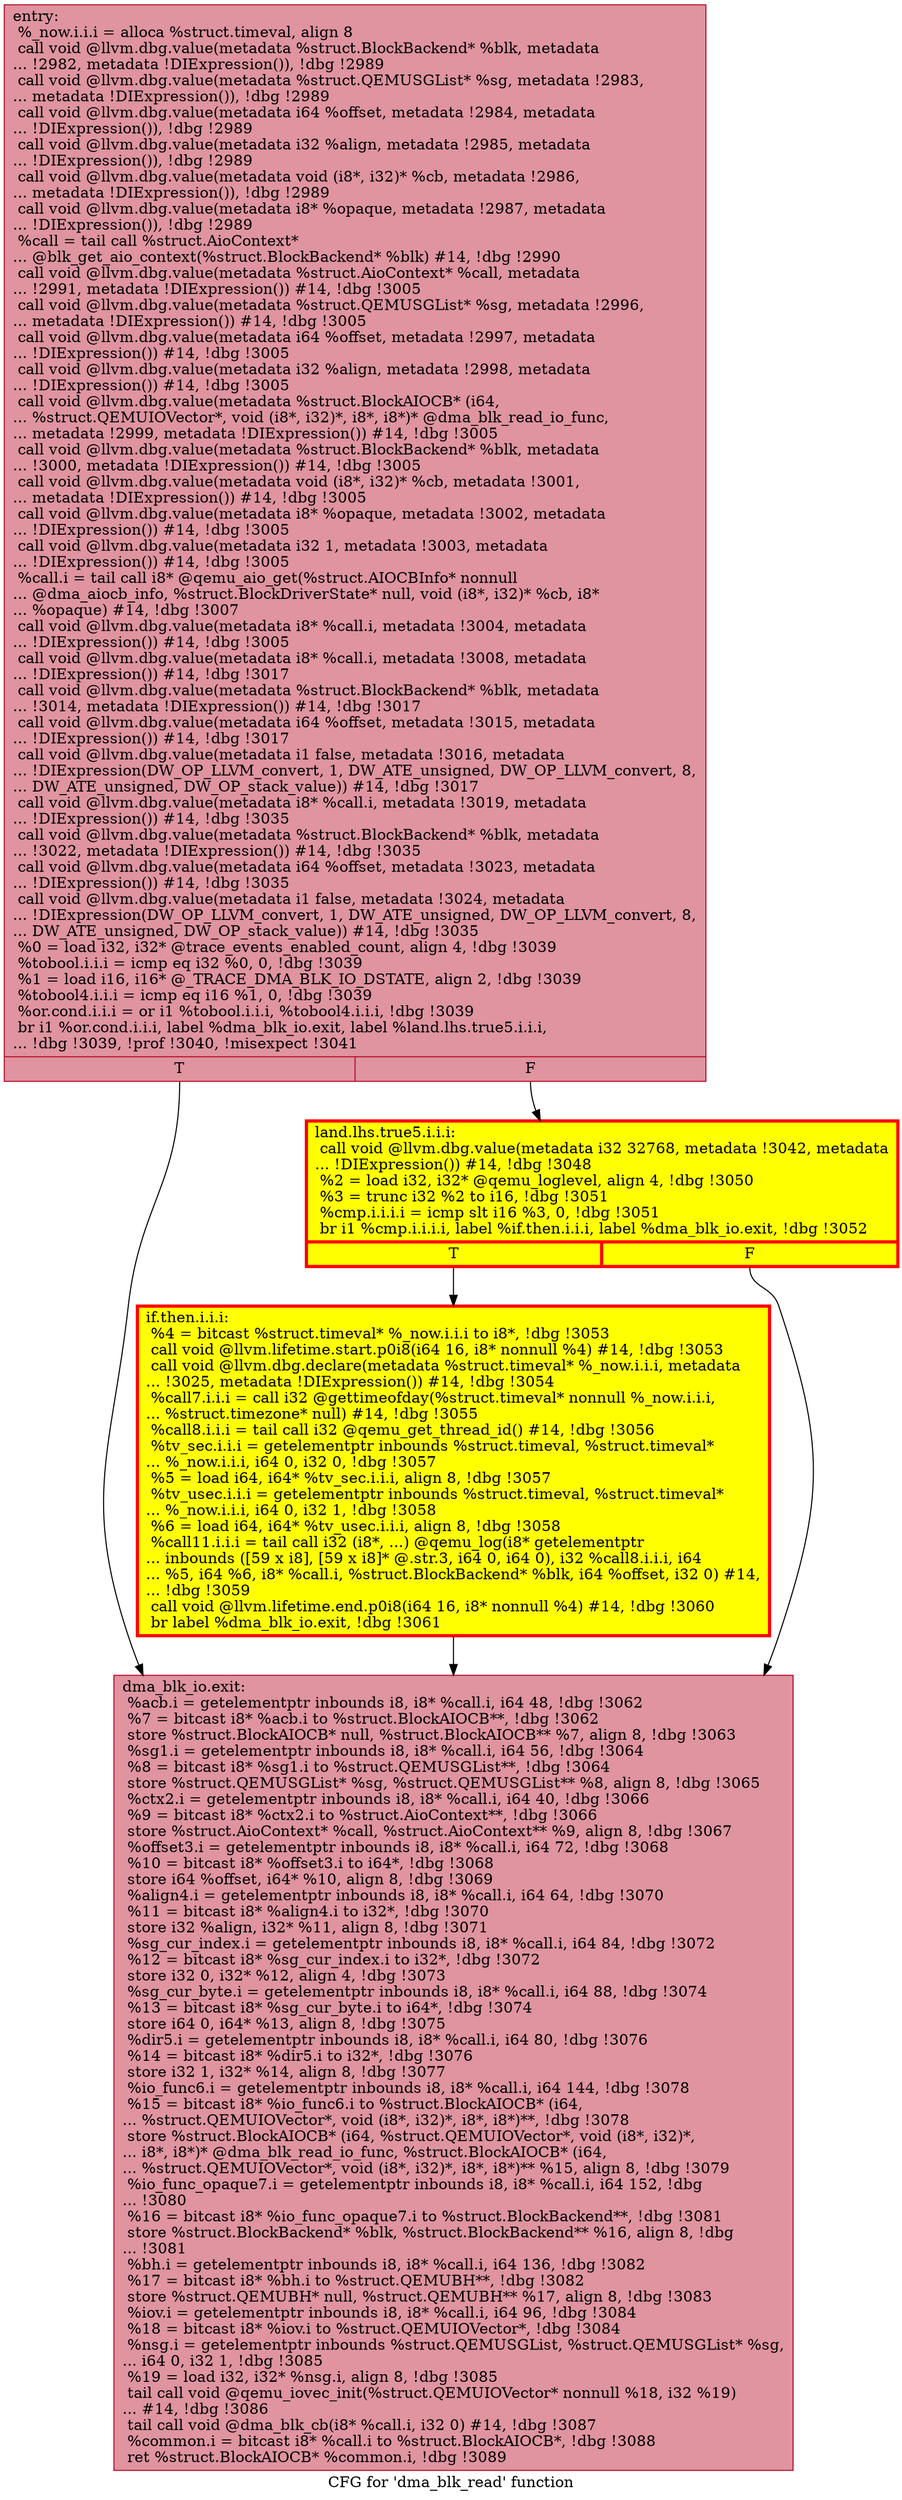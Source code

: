 digraph "CFG for 'dma_blk_read' function" {
	label="CFG for 'dma_blk_read' function";

	Node0x56554af46f50 [shape=record,color="#b70d28ff", style=filled, fillcolor="#b70d2870",label="{entry:\l  %_now.i.i.i = alloca %struct.timeval, align 8\l  call void @llvm.dbg.value(metadata %struct.BlockBackend* %blk, metadata\l... !2982, metadata !DIExpression()), !dbg !2989\l  call void @llvm.dbg.value(metadata %struct.QEMUSGList* %sg, metadata !2983,\l... metadata !DIExpression()), !dbg !2989\l  call void @llvm.dbg.value(metadata i64 %offset, metadata !2984, metadata\l... !DIExpression()), !dbg !2989\l  call void @llvm.dbg.value(metadata i32 %align, metadata !2985, metadata\l... !DIExpression()), !dbg !2989\l  call void @llvm.dbg.value(metadata void (i8*, i32)* %cb, metadata !2986,\l... metadata !DIExpression()), !dbg !2989\l  call void @llvm.dbg.value(metadata i8* %opaque, metadata !2987, metadata\l... !DIExpression()), !dbg !2989\l  %call = tail call %struct.AioContext*\l... @blk_get_aio_context(%struct.BlockBackend* %blk) #14, !dbg !2990\l  call void @llvm.dbg.value(metadata %struct.AioContext* %call, metadata\l... !2991, metadata !DIExpression()) #14, !dbg !3005\l  call void @llvm.dbg.value(metadata %struct.QEMUSGList* %sg, metadata !2996,\l... metadata !DIExpression()) #14, !dbg !3005\l  call void @llvm.dbg.value(metadata i64 %offset, metadata !2997, metadata\l... !DIExpression()) #14, !dbg !3005\l  call void @llvm.dbg.value(metadata i32 %align, metadata !2998, metadata\l... !DIExpression()) #14, !dbg !3005\l  call void @llvm.dbg.value(metadata %struct.BlockAIOCB* (i64,\l... %struct.QEMUIOVector*, void (i8*, i32)*, i8*, i8*)* @dma_blk_read_io_func,\l... metadata !2999, metadata !DIExpression()) #14, !dbg !3005\l  call void @llvm.dbg.value(metadata %struct.BlockBackend* %blk, metadata\l... !3000, metadata !DIExpression()) #14, !dbg !3005\l  call void @llvm.dbg.value(metadata void (i8*, i32)* %cb, metadata !3001,\l... metadata !DIExpression()) #14, !dbg !3005\l  call void @llvm.dbg.value(metadata i8* %opaque, metadata !3002, metadata\l... !DIExpression()) #14, !dbg !3005\l  call void @llvm.dbg.value(metadata i32 1, metadata !3003, metadata\l... !DIExpression()) #14, !dbg !3005\l  %call.i = tail call i8* @qemu_aio_get(%struct.AIOCBInfo* nonnull\l... @dma_aiocb_info, %struct.BlockDriverState* null, void (i8*, i32)* %cb, i8*\l... %opaque) #14, !dbg !3007\l  call void @llvm.dbg.value(metadata i8* %call.i, metadata !3004, metadata\l... !DIExpression()) #14, !dbg !3005\l  call void @llvm.dbg.value(metadata i8* %call.i, metadata !3008, metadata\l... !DIExpression()) #14, !dbg !3017\l  call void @llvm.dbg.value(metadata %struct.BlockBackend* %blk, metadata\l... !3014, metadata !DIExpression()) #14, !dbg !3017\l  call void @llvm.dbg.value(metadata i64 %offset, metadata !3015, metadata\l... !DIExpression()) #14, !dbg !3017\l  call void @llvm.dbg.value(metadata i1 false, metadata !3016, metadata\l... !DIExpression(DW_OP_LLVM_convert, 1, DW_ATE_unsigned, DW_OP_LLVM_convert, 8,\l... DW_ATE_unsigned, DW_OP_stack_value)) #14, !dbg !3017\l  call void @llvm.dbg.value(metadata i8* %call.i, metadata !3019, metadata\l... !DIExpression()) #14, !dbg !3035\l  call void @llvm.dbg.value(metadata %struct.BlockBackend* %blk, metadata\l... !3022, metadata !DIExpression()) #14, !dbg !3035\l  call void @llvm.dbg.value(metadata i64 %offset, metadata !3023, metadata\l... !DIExpression()) #14, !dbg !3035\l  call void @llvm.dbg.value(metadata i1 false, metadata !3024, metadata\l... !DIExpression(DW_OP_LLVM_convert, 1, DW_ATE_unsigned, DW_OP_LLVM_convert, 8,\l... DW_ATE_unsigned, DW_OP_stack_value)) #14, !dbg !3035\l  %0 = load i32, i32* @trace_events_enabled_count, align 4, !dbg !3039\l  %tobool.i.i.i = icmp eq i32 %0, 0, !dbg !3039\l  %1 = load i16, i16* @_TRACE_DMA_BLK_IO_DSTATE, align 2, !dbg !3039\l  %tobool4.i.i.i = icmp eq i16 %1, 0, !dbg !3039\l  %or.cond.i.i.i = or i1 %tobool.i.i.i, %tobool4.i.i.i, !dbg !3039\l  br i1 %or.cond.i.i.i, label %dma_blk_io.exit, label %land.lhs.true5.i.i.i,\l... !dbg !3039, !prof !3040, !misexpect !3041\l|{<s0>T|<s1>F}}"];
	Node0x56554af46f50:s0 -> Node0x56554b037440;
	Node0x56554af46f50:s1 -> Node0x56554b091a80;
	Node0x56554b091a80 [shape=record,penwidth=3.0, style="filled", color="red", fillcolor="yellow",label="{land.lhs.true5.i.i.i:                             \l  call void @llvm.dbg.value(metadata i32 32768, metadata !3042, metadata\l... !DIExpression()) #14, !dbg !3048\l  %2 = load i32, i32* @qemu_loglevel, align 4, !dbg !3050\l  %3 = trunc i32 %2 to i16, !dbg !3051\l  %cmp.i.i.i.i = icmp slt i16 %3, 0, !dbg !3051\l  br i1 %cmp.i.i.i.i, label %if.then.i.i.i, label %dma_blk_io.exit, !dbg !3052\l|{<s0>T|<s1>F}}"];
	Node0x56554b091a80:s0 -> Node0x56554b1d2190;
	Node0x56554b091a80:s1 -> Node0x56554b037440;
	Node0x56554b1d2190 [shape=record,penwidth=3.0, style="filled", color="red", fillcolor="yellow",label="{if.then.i.i.i:                                    \l  %4 = bitcast %struct.timeval* %_now.i.i.i to i8*, !dbg !3053\l  call void @llvm.lifetime.start.p0i8(i64 16, i8* nonnull %4) #14, !dbg !3053\l  call void @llvm.dbg.declare(metadata %struct.timeval* %_now.i.i.i, metadata\l... !3025, metadata !DIExpression()) #14, !dbg !3054\l  %call7.i.i.i = call i32 @gettimeofday(%struct.timeval* nonnull %_now.i.i.i,\l... %struct.timezone* null) #14, !dbg !3055\l  %call8.i.i.i = tail call i32 @qemu_get_thread_id() #14, !dbg !3056\l  %tv_sec.i.i.i = getelementptr inbounds %struct.timeval, %struct.timeval*\l... %_now.i.i.i, i64 0, i32 0, !dbg !3057\l  %5 = load i64, i64* %tv_sec.i.i.i, align 8, !dbg !3057\l  %tv_usec.i.i.i = getelementptr inbounds %struct.timeval, %struct.timeval*\l... %_now.i.i.i, i64 0, i32 1, !dbg !3058\l  %6 = load i64, i64* %tv_usec.i.i.i, align 8, !dbg !3058\l  %call11.i.i.i = tail call i32 (i8*, ...) @qemu_log(i8* getelementptr\l... inbounds ([59 x i8], [59 x i8]* @.str.3, i64 0, i64 0), i32 %call8.i.i.i, i64\l... %5, i64 %6, i8* %call.i, %struct.BlockBackend* %blk, i64 %offset, i32 0) #14,\l... !dbg !3059\l  call void @llvm.lifetime.end.p0i8(i64 16, i8* nonnull %4) #14, !dbg !3060\l  br label %dma_blk_io.exit, !dbg !3061\l}"];
	Node0x56554b1d2190 -> Node0x56554b037440;
	Node0x56554b037440 [shape=record,color="#b70d28ff", style=filled, fillcolor="#b70d2870",label="{dma_blk_io.exit:                                  \l  %acb.i = getelementptr inbounds i8, i8* %call.i, i64 48, !dbg !3062\l  %7 = bitcast i8* %acb.i to %struct.BlockAIOCB**, !dbg !3062\l  store %struct.BlockAIOCB* null, %struct.BlockAIOCB** %7, align 8, !dbg !3063\l  %sg1.i = getelementptr inbounds i8, i8* %call.i, i64 56, !dbg !3064\l  %8 = bitcast i8* %sg1.i to %struct.QEMUSGList**, !dbg !3064\l  store %struct.QEMUSGList* %sg, %struct.QEMUSGList** %8, align 8, !dbg !3065\l  %ctx2.i = getelementptr inbounds i8, i8* %call.i, i64 40, !dbg !3066\l  %9 = bitcast i8* %ctx2.i to %struct.AioContext**, !dbg !3066\l  store %struct.AioContext* %call, %struct.AioContext** %9, align 8, !dbg !3067\l  %offset3.i = getelementptr inbounds i8, i8* %call.i, i64 72, !dbg !3068\l  %10 = bitcast i8* %offset3.i to i64*, !dbg !3068\l  store i64 %offset, i64* %10, align 8, !dbg !3069\l  %align4.i = getelementptr inbounds i8, i8* %call.i, i64 64, !dbg !3070\l  %11 = bitcast i8* %align4.i to i32*, !dbg !3070\l  store i32 %align, i32* %11, align 8, !dbg !3071\l  %sg_cur_index.i = getelementptr inbounds i8, i8* %call.i, i64 84, !dbg !3072\l  %12 = bitcast i8* %sg_cur_index.i to i32*, !dbg !3072\l  store i32 0, i32* %12, align 4, !dbg !3073\l  %sg_cur_byte.i = getelementptr inbounds i8, i8* %call.i, i64 88, !dbg !3074\l  %13 = bitcast i8* %sg_cur_byte.i to i64*, !dbg !3074\l  store i64 0, i64* %13, align 8, !dbg !3075\l  %dir5.i = getelementptr inbounds i8, i8* %call.i, i64 80, !dbg !3076\l  %14 = bitcast i8* %dir5.i to i32*, !dbg !3076\l  store i32 1, i32* %14, align 8, !dbg !3077\l  %io_func6.i = getelementptr inbounds i8, i8* %call.i, i64 144, !dbg !3078\l  %15 = bitcast i8* %io_func6.i to %struct.BlockAIOCB* (i64,\l... %struct.QEMUIOVector*, void (i8*, i32)*, i8*, i8*)**, !dbg !3078\l  store %struct.BlockAIOCB* (i64, %struct.QEMUIOVector*, void (i8*, i32)*,\l... i8*, i8*)* @dma_blk_read_io_func, %struct.BlockAIOCB* (i64,\l... %struct.QEMUIOVector*, void (i8*, i32)*, i8*, i8*)** %15, align 8, !dbg !3079\l  %io_func_opaque7.i = getelementptr inbounds i8, i8* %call.i, i64 152, !dbg\l... !3080\l  %16 = bitcast i8* %io_func_opaque7.i to %struct.BlockBackend**, !dbg !3081\l  store %struct.BlockBackend* %blk, %struct.BlockBackend** %16, align 8, !dbg\l... !3081\l  %bh.i = getelementptr inbounds i8, i8* %call.i, i64 136, !dbg !3082\l  %17 = bitcast i8* %bh.i to %struct.QEMUBH**, !dbg !3082\l  store %struct.QEMUBH* null, %struct.QEMUBH** %17, align 8, !dbg !3083\l  %iov.i = getelementptr inbounds i8, i8* %call.i, i64 96, !dbg !3084\l  %18 = bitcast i8* %iov.i to %struct.QEMUIOVector*, !dbg !3084\l  %nsg.i = getelementptr inbounds %struct.QEMUSGList, %struct.QEMUSGList* %sg,\l... i64 0, i32 1, !dbg !3085\l  %19 = load i32, i32* %nsg.i, align 8, !dbg !3085\l  tail call void @qemu_iovec_init(%struct.QEMUIOVector* nonnull %18, i32 %19)\l... #14, !dbg !3086\l  tail call void @dma_blk_cb(i8* %call.i, i32 0) #14, !dbg !3087\l  %common.i = bitcast i8* %call.i to %struct.BlockAIOCB*, !dbg !3088\l  ret %struct.BlockAIOCB* %common.i, !dbg !3089\l}"];
}
